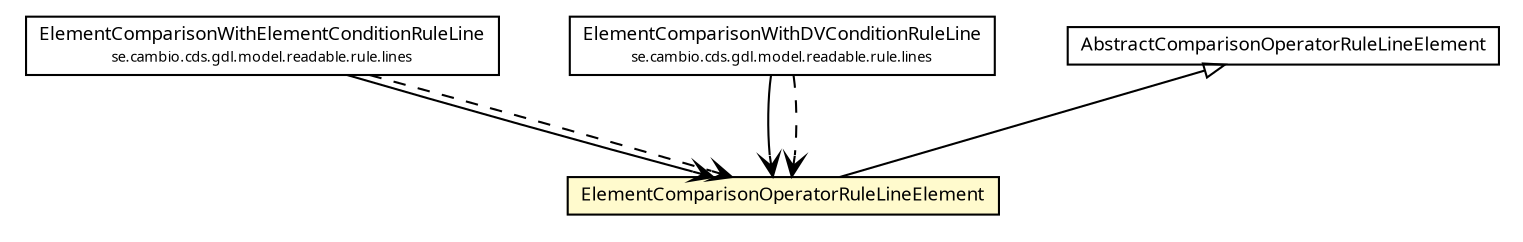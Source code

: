 #!/usr/local/bin/dot
#
# Class diagram 
# Generated by UMLGraph version R5_6 (http://www.umlgraph.org/)
#

digraph G {
	edge [fontname="Trebuchet MS",fontsize=10,labelfontname="Trebuchet MS",labelfontsize=10];
	node [fontname="Trebuchet MS",fontsize=10,shape=plaintext];
	nodesep=0.25;
	ranksep=0.5;
	// se.cambio.cds.gdl.model.readable.rule.lines.ElementComparisonWithElementConditionRuleLine
	c170464 [label=<<table title="se.cambio.cds.gdl.model.readable.rule.lines.ElementComparisonWithElementConditionRuleLine" border="0" cellborder="1" cellspacing="0" cellpadding="2" port="p" href="../ElementComparisonWithElementConditionRuleLine.html">
		<tr><td><table border="0" cellspacing="0" cellpadding="1">
<tr><td align="center" balign="center"><font face="Trebuchet MS"> ElementComparisonWithElementConditionRuleLine </font></td></tr>
<tr><td align="center" balign="center"><font face="Trebuchet MS" point-size="7.0"> se.cambio.cds.gdl.model.readable.rule.lines </font></td></tr>
		</table></td></tr>
		</table>>, URL="../ElementComparisonWithElementConditionRuleLine.html", fontname="Trebuchet MS", fontcolor="black", fontsize=9.0];
	// se.cambio.cds.gdl.model.readable.rule.lines.ElementComparisonWithDVConditionRuleLine
	c170465 [label=<<table title="se.cambio.cds.gdl.model.readable.rule.lines.ElementComparisonWithDVConditionRuleLine" border="0" cellborder="1" cellspacing="0" cellpadding="2" port="p" href="../ElementComparisonWithDVConditionRuleLine.html">
		<tr><td><table border="0" cellspacing="0" cellpadding="1">
<tr><td align="center" balign="center"><font face="Trebuchet MS"> ElementComparisonWithDVConditionRuleLine </font></td></tr>
<tr><td align="center" balign="center"><font face="Trebuchet MS" point-size="7.0"> se.cambio.cds.gdl.model.readable.rule.lines </font></td></tr>
		</table></td></tr>
		</table>>, URL="../ElementComparisonWithDVConditionRuleLine.html", fontname="Trebuchet MS", fontcolor="black", fontsize=9.0];
	// se.cambio.cds.gdl.model.readable.rule.lines.elements.ElementComparisonOperatorRuleLineElement
	c170483 [label=<<table title="se.cambio.cds.gdl.model.readable.rule.lines.elements.ElementComparisonOperatorRuleLineElement" border="0" cellborder="1" cellspacing="0" cellpadding="2" port="p" bgcolor="lemonChiffon" href="./ElementComparisonOperatorRuleLineElement.html">
		<tr><td><table border="0" cellspacing="0" cellpadding="1">
<tr><td align="center" balign="center"><font face="Trebuchet MS"> ElementComparisonOperatorRuleLineElement </font></td></tr>
		</table></td></tr>
		</table>>, URL="./ElementComparisonOperatorRuleLineElement.html", fontname="Trebuchet MS", fontcolor="black", fontsize=9.0];
	// se.cambio.cds.gdl.model.readable.rule.lines.elements.AbstractComparisonOperatorRuleLineElement
	c170492 [label=<<table title="se.cambio.cds.gdl.model.readable.rule.lines.elements.AbstractComparisonOperatorRuleLineElement" border="0" cellborder="1" cellspacing="0" cellpadding="2" port="p" href="./AbstractComparisonOperatorRuleLineElement.html">
		<tr><td><table border="0" cellspacing="0" cellpadding="1">
<tr><td align="center" balign="center"><font face="Trebuchet MS"> AbstractComparisonOperatorRuleLineElement </font></td></tr>
		</table></td></tr>
		</table>>, URL="./AbstractComparisonOperatorRuleLineElement.html", fontname="Trebuchet MS", fontcolor="black", fontsize=9.0];
	//se.cambio.cds.gdl.model.readable.rule.lines.elements.ElementComparisonOperatorRuleLineElement extends se.cambio.cds.gdl.model.readable.rule.lines.elements.AbstractComparisonOperatorRuleLineElement
	c170492:p -> c170483:p [dir=back,arrowtail=empty];
	// se.cambio.cds.gdl.model.readable.rule.lines.ElementComparisonWithElementConditionRuleLine NAVASSOC se.cambio.cds.gdl.model.readable.rule.lines.elements.ElementComparisonOperatorRuleLineElement
	c170464:p -> c170483:p [taillabel="", label="", headlabel="", fontname="Trebuchet MS", fontcolor="black", fontsize=10.0, color="black", arrowhead=open];
	// se.cambio.cds.gdl.model.readable.rule.lines.ElementComparisonWithDVConditionRuleLine NAVASSOC se.cambio.cds.gdl.model.readable.rule.lines.elements.ElementComparisonOperatorRuleLineElement
	c170465:p -> c170483:p [taillabel="", label="", headlabel="", fontname="Trebuchet MS", fontcolor="black", fontsize=10.0, color="black", arrowhead=open];
	// se.cambio.cds.gdl.model.readable.rule.lines.ElementComparisonWithElementConditionRuleLine DEPEND se.cambio.cds.gdl.model.readable.rule.lines.elements.ElementComparisonOperatorRuleLineElement
	c170464:p -> c170483:p [taillabel="", label="", headlabel="", fontname="Trebuchet MS", fontcolor="black", fontsize=10.0, color="black", arrowhead=open, style=dashed];
	// se.cambio.cds.gdl.model.readable.rule.lines.ElementComparisonWithDVConditionRuleLine DEPEND se.cambio.cds.gdl.model.readable.rule.lines.elements.ElementComparisonOperatorRuleLineElement
	c170465:p -> c170483:p [taillabel="", label="", headlabel="", fontname="Trebuchet MS", fontcolor="black", fontsize=10.0, color="black", arrowhead=open, style=dashed];
}

